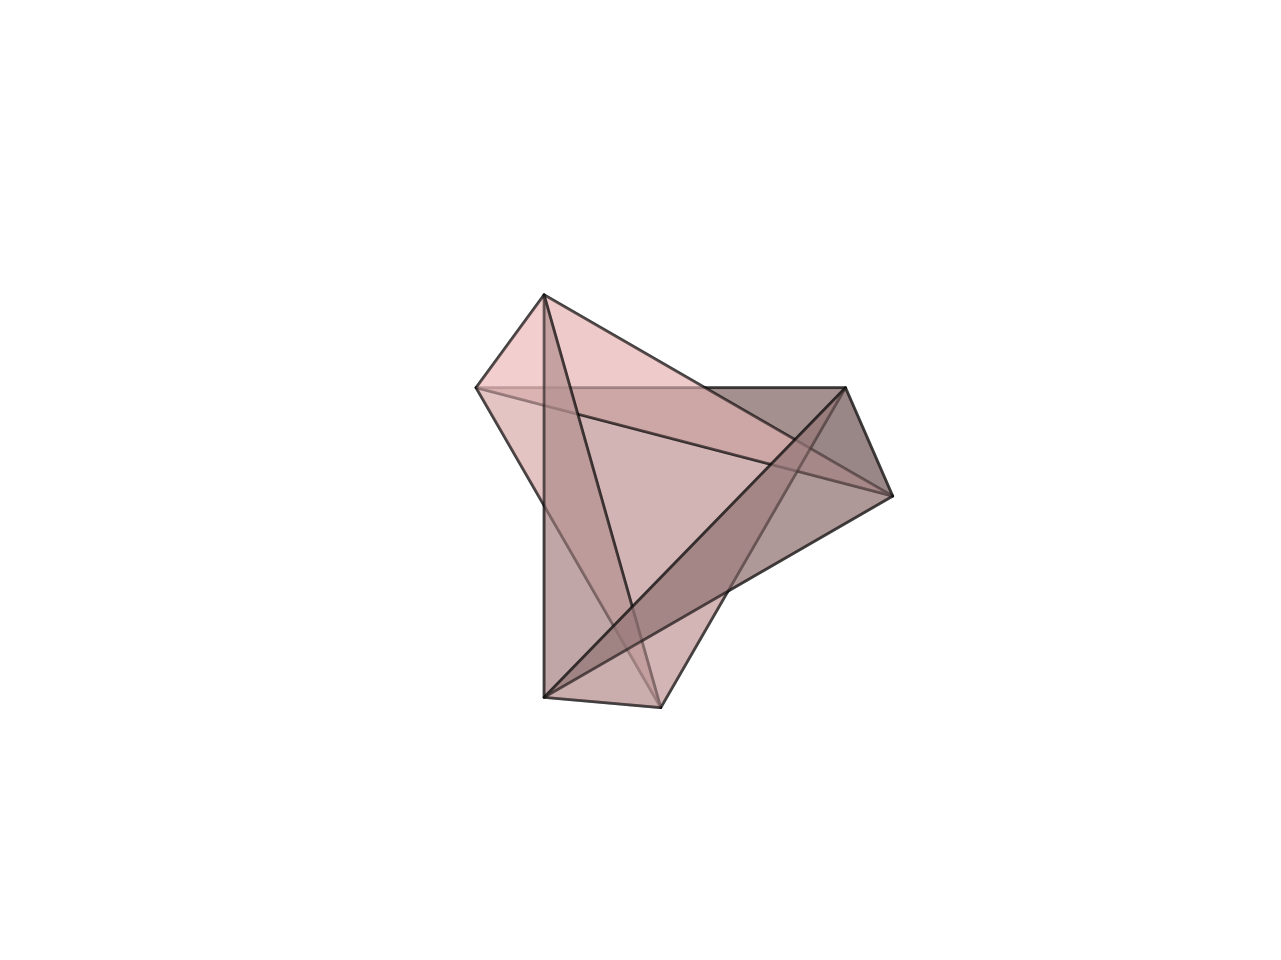 <ipe version="70007" creator="Matplotlib">
 <ipestyle name="opacity">
  <opacity name="10%" value="0.1"/>
  <opacity name="20%" value="0.2"/>
  <opacity name="30%" value="0.3"/>
  <opacity name="40%" value="0.4"/>
  <opacity name="50%" value="0.5"/>
  <opacity name="60%" value="0.6"/>
  <opacity name="70%" value="0.7"/>
  <opacity name="80%" value="0.8"/>
  <opacity name="90%" value="0.9"/>
 </ipestyle>
 <page>
  <path fill="1.0 1.0 1.0" stroke="1.0 1.0 1.0" pen="0.0" cap="0" join="0" fillrule="wind">
0.0 0.0 m
460.8 0.0 l
460.8 345.59999999999997 l
0.0 345.59999999999997 l
h
  </path>
  <path fill="1.0 1.0 1.0" stroke="0.0 0.0 0.0" pen="0.0" cap="0" join="0" fillrule="wind">
103.10400000000003 38.01599999999999 m
369.216 38.01599999999999 l
369.216 304.12799999999993 l
103.10400000000003 304.12799999999993 l
h
  </path>
  <group clip="103.10400000000003 38.01599999999999 m 369.216 38.01599999999999 l 369.216 304.12799999999993 l 103.10400000000003 304.12799999999993 l h">
   <path fill="0.7666665478265875 0.6133332382612701 0.6133332382612701" opacity="50%" stroke="0.0 0.0 0.0" pen="1.0" cap="0" join="1" fillrule="wind">
304.3820698834298 206.03958251176232 m
171.3641203967602 206.03958251176235 l
237.87309514009493 90.84265909699127 l
h
   </path>
  </group>
  <group clip="103.10400000000003 38.01599999999999 m 369.216 38.01599999999999 l 369.216 304.12799999999993 l 103.10400000000003 304.12799999999993 l h">
   <path fill="0.7666665478265875 0.6133332382612701 0.6133332382612701" opacity="50%" stroke="0.0 0.0 0.0" pen="1.0" cap="0" join="1" fillrule="wind">
321.37984433642464 167.01127967432512 m
195.86677850082614 239.47628202132316 l
195.86677850082611 94.54627732732712 l
h
   </path>
  </group>
  <group clip="103.10400000000003 38.01599999999999 m 369.216 38.01599999999999 l 369.216 304.12799999999993 l 103.10400000000003 304.12799999999993 l h">
   <path fill="0.4170857682551067 0.33366861460408537 0.33366861460408537" opacity="50%" stroke="0.0 0.0 0.0" pen="1.0" cap="0" join="1" fillrule="wind">
304.3820698834298 206.03958251176232 m
171.3641203967602 206.03958251176235 l
321.37984433642464 167.01127967432512 l
h
   </path>
  </group>
  <group clip="103.10400000000003 38.01599999999999 m 369.216 38.01599999999999 l 369.216 304.12799999999993 l 103.10400000000003 304.12799999999993 l h">
   <path fill="0.9872639644010852 0.7898111715208682 0.7898111715208682" opacity="50%" stroke="0.0 0.0 0.0" pen="1.0" cap="0" join="1" fillrule="wind">
171.3641203967602 206.03958251176235 m
321.37984433642464 167.01127967432512 l
195.86677850082614 239.47628202132316 l
h
   </path>
  </group>
  <group clip="103.10400000000003 38.01599999999999 m 369.216 38.01599999999999 l 369.216 304.12799999999993 l 103.10400000000003 304.12799999999993 l h">
   <path fill="0.9108745708015105 0.7286996566412084 0.7286996566412084" opacity="50%" stroke="0.0 0.0 0.0" pen="1.0" cap="0" join="1" fillrule="wind">
171.3641203967602 206.03958251176235 m
237.87309514009493 90.84265909699127 l
195.86677850082614 239.47628202132316 l
h
   </path>
  </group>
  <group clip="103.10400000000003 38.01599999999999 m 369.216 38.01599999999999 l 369.216 304.12799999999993 l 103.10400000000003 304.12799999999993 l h">
   <path fill="0.6257854727285215 0.5006283781828172 0.5006283781828172" opacity="50%" stroke="0.0 0.0 0.0" pen="1.0" cap="0" join="1" fillrule="wind">
237.87309514009493 90.84265909699127 m
195.86677850082614 239.47628202132316 l
195.86677850082611 94.54627732732712 l
h
   </path>
  </group>
  <group clip="103.10400000000003 38.01599999999999 m 369.216 38.01599999999999 l 369.216 304.12799999999993 l 103.10400000000003 304.12799999999993 l h">
   <path fill="0.7785642599276706 0.6228514079421366 0.6228514079421366" opacity="50%" stroke="0.0 0.0 0.0" pen="1.0" cap="0" join="1" fillrule="wind">
237.87309514009493 90.84265909699127 m
304.3820698834298 206.03958251176232 l
195.86677850082611 94.54627732732712 l
h
   </path>
  </group>
  <group clip="103.10400000000003 38.01599999999999 m 369.216 38.01599999999999 l 369.216 304.12799999999993 l 103.10400000000003 304.12799999999993 l h">
   <path fill="0.49347516185468127 0.394780129483745 0.394780129483745" opacity="50%" stroke="0.0 0.0 0.0" pen="1.0" cap="0" join="1" fillrule="wind">
304.3820698834298 206.03958251176232 m
195.86677850082611 94.54627732732712 l
321.37984433642464 167.01127967432512 l
h
   </path>
  </group>
 </page>
</ipe>
